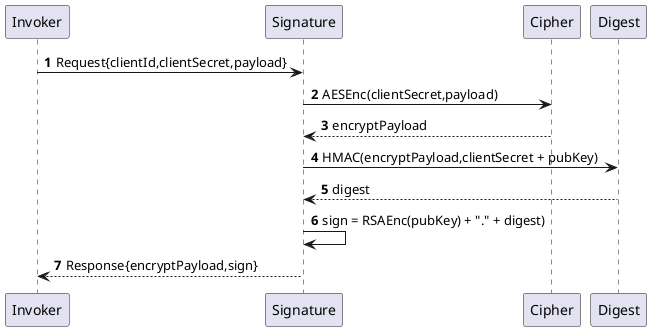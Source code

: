 @startuml

autonumber

Invoker -> Signature: Request{clientId,clientSecret,payload}
Signature -> Cipher: AESEnc(clientSecret,payload)
Signature <-- Cipher: encryptPayload
Signature -> Digest: HMAC(encryptPayload,clientSecret + pubKey)
Signature <-- Digest: digest
Signature -> Signature: sign = RSAEnc(pubKey) + "." + digest)
Invoker <-- Signature: Response{encryptPayload,sign}

@enduml